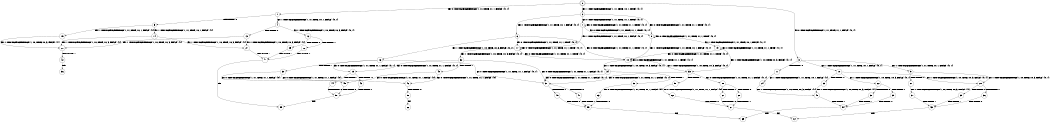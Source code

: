 digraph BCG {
size = "7, 10.5";
center = TRUE;
node [shape = circle];
0 [peripheries = 2];
0 -> 1 [label = "EX !0 !ATOMIC_EXCH_BRANCH (1, +1, TRUE, +1, 1, FALSE) !{0, 1}"];
0 -> 2 [label = "EX !1 !ATOMIC_EXCH_BRANCH (1, +1, TRUE, +0, 1, TRUE) !{0, 1}"];
0 -> 3 [label = "EX !0 !ATOMIC_EXCH_BRANCH (1, +1, TRUE, +1, 1, FALSE) !{0, 1}"];
1 -> 4 [label = "EX !1 !ATOMIC_EXCH_BRANCH (1, +1, TRUE, +0, 1, FALSE) !{0, 1}"];
1 -> 5 [label = "TERMINATE !0"];
2 -> 6 [label = "EX !1 !ATOMIC_EXCH_BRANCH (1, +1, TRUE, +0, 1, FALSE) !{0, 1}"];
2 -> 7 [label = "EX !0 !ATOMIC_EXCH_BRANCH (1, +1, TRUE, +1, 1, TRUE) !{0, 1}"];
2 -> 8 [label = "EX !0 !ATOMIC_EXCH_BRANCH (1, +1, TRUE, +1, 1, TRUE) !{0, 1}"];
3 -> 9 [label = "EX !1 !ATOMIC_EXCH_BRANCH (1, +1, TRUE, +0, 1, FALSE) !{0, 1}"];
3 -> 10 [label = "EX !1 !ATOMIC_EXCH_BRANCH (1, +1, TRUE, +0, 1, FALSE) !{0, 1}"];
3 -> 11 [label = "TERMINATE !0"];
4 -> 12 [label = "EX !1 !ATOMIC_EXCH_BRANCH (1, +0, TRUE, +0, 3, FALSE) !{0, 1}"];
4 -> 13 [label = "TERMINATE !0"];
5 -> 14 [label = "EX !1 !ATOMIC_EXCH_BRANCH (1, +1, TRUE, +0, 1, FALSE) !{1}"];
5 -> 15 [label = "EX !1 !ATOMIC_EXCH_BRANCH (1, +1, TRUE, +0, 1, FALSE) !{1}"];
6 -> 16 [label = "EX !1 !ATOMIC_EXCH_BRANCH (1, +0, TRUE, +0, 3, FALSE) !{0, 1}"];
6 -> 17 [label = "EX !0 !ATOMIC_EXCH_BRANCH (1, +1, TRUE, +1, 1, TRUE) !{0, 1}"];
6 -> 18 [label = "EX !0 !ATOMIC_EXCH_BRANCH (1, +1, TRUE, +1, 1, TRUE) !{0, 1}"];
7 -> 7 [label = "EX !0 !ATOMIC_EXCH_BRANCH (1, +1, TRUE, +1, 1, TRUE) !{0, 1}"];
7 -> 17 [label = "EX !1 !ATOMIC_EXCH_BRANCH (1, +1, TRUE, +0, 1, FALSE) !{0, 1}"];
7 -> 8 [label = "EX !0 !ATOMIC_EXCH_BRANCH (1, +1, TRUE, +1, 1, TRUE) !{0, 1}"];
8 -> 19 [label = "EX !1 !ATOMIC_EXCH_BRANCH (1, +1, TRUE, +0, 1, FALSE) !{0, 1}"];
8 -> 8 [label = "EX !0 !ATOMIC_EXCH_BRANCH (1, +1, TRUE, +1, 1, TRUE) !{0, 1}"];
8 -> 18 [label = "EX !1 !ATOMIC_EXCH_BRANCH (1, +1, TRUE, +0, 1, FALSE) !{0, 1}"];
9 -> 20 [label = "EX !1 !ATOMIC_EXCH_BRANCH (1, +0, TRUE, +0, 3, FALSE) !{0, 1}"];
9 -> 21 [label = "TERMINATE !0"];
10 -> 20 [label = "EX !1 !ATOMIC_EXCH_BRANCH (1, +0, TRUE, +0, 3, FALSE) !{0, 1}"];
10 -> 22 [label = "EX !1 !ATOMIC_EXCH_BRANCH (1, +0, TRUE, +0, 3, FALSE) !{0, 1}"];
10 -> 23 [label = "TERMINATE !0"];
11 -> 24 [label = "EX !1 !ATOMIC_EXCH_BRANCH (1, +1, TRUE, +0, 1, FALSE) !{1}"];
12 -> 25 [label = "TERMINATE !0"];
12 -> 26 [label = "TERMINATE !1"];
13 -> 27 [label = "EX !1 !ATOMIC_EXCH_BRANCH (1, +0, TRUE, +0, 3, FALSE) !{1}"];
13 -> 28 [label = "EX !1 !ATOMIC_EXCH_BRANCH (1, +0, TRUE, +0, 3, FALSE) !{1}"];
14 -> 27 [label = "EX !1 !ATOMIC_EXCH_BRANCH (1, +0, TRUE, +0, 3, FALSE) !{1}"];
14 -> 28 [label = "EX !1 !ATOMIC_EXCH_BRANCH (1, +0, TRUE, +0, 3, FALSE) !{1}"];
15 -> 28 [label = "EX !1 !ATOMIC_EXCH_BRANCH (1, +0, TRUE, +0, 3, FALSE) !{1}"];
16 -> 29 [label = "EX !0 !ATOMIC_EXCH_BRANCH (1, +1, TRUE, +1, 1, FALSE) !{0, 1}"];
16 -> 30 [label = "TERMINATE !1"];
16 -> 31 [label = "EX !0 !ATOMIC_EXCH_BRANCH (1, +1, TRUE, +1, 1, FALSE) !{0, 1}"];
17 -> 17 [label = "EX !0 !ATOMIC_EXCH_BRANCH (1, +1, TRUE, +1, 1, TRUE) !{0, 1}"];
17 -> 32 [label = "EX !1 !ATOMIC_EXCH_BRANCH (1, +0, TRUE, +0, 3, FALSE) !{0, 1}"];
17 -> 18 [label = "EX !0 !ATOMIC_EXCH_BRANCH (1, +1, TRUE, +1, 1, TRUE) !{0, 1}"];
18 -> 33 [label = "EX !1 !ATOMIC_EXCH_BRANCH (1, +0, TRUE, +0, 3, FALSE) !{0, 1}"];
18 -> 18 [label = "EX !0 !ATOMIC_EXCH_BRANCH (1, +1, TRUE, +1, 1, TRUE) !{0, 1}"];
18 -> 34 [label = "EX !1 !ATOMIC_EXCH_BRANCH (1, +0, TRUE, +0, 3, FALSE) !{0, 1}"];
19 -> 19 [label = "EX !0 !ATOMIC_EXCH_BRANCH (1, +1, TRUE, +1, 1, TRUE) !{0, 1}"];
19 -> 33 [label = "EX !1 !ATOMIC_EXCH_BRANCH (1, +0, TRUE, +0, 3, FALSE) !{0, 1}"];
19 -> 18 [label = "EX !0 !ATOMIC_EXCH_BRANCH (1, +1, TRUE, +1, 1, TRUE) !{0, 1}"];
20 -> 35 [label = "TERMINATE !0"];
20 -> 36 [label = "TERMINATE !1"];
21 -> 37 [label = "EX !1 !ATOMIC_EXCH_BRANCH (1, +0, TRUE, +0, 3, FALSE) !{1}"];
22 -> 38 [label = "TERMINATE !0"];
22 -> 39 [label = "TERMINATE !1"];
23 -> 40 [label = "EX !1 !ATOMIC_EXCH_BRANCH (1, +0, TRUE, +0, 3, FALSE) !{1}"];
24 -> 40 [label = "EX !1 !ATOMIC_EXCH_BRANCH (1, +0, TRUE, +0, 3, FALSE) !{1}"];
25 -> 41 [label = "TERMINATE !1"];
26 -> 41 [label = "TERMINATE !0"];
27 -> 41 [label = "TERMINATE !1"];
28 -> 42 [label = "TERMINATE !1"];
29 -> 43 [label = "TERMINATE !0"];
29 -> 44 [label = "TERMINATE !1"];
30 -> 45 [label = "EX !0 !ATOMIC_EXCH_BRANCH (1, +1, TRUE, +1, 1, FALSE) !{0}"];
30 -> 46 [label = "EX !0 !ATOMIC_EXCH_BRANCH (1, +1, TRUE, +1, 1, FALSE) !{0}"];
31 -> 47 [label = "TERMINATE !0"];
31 -> 48 [label = "TERMINATE !1"];
32 -> 29 [label = "EX !0 !ATOMIC_EXCH_BRANCH (1, +1, TRUE, +1, 1, FALSE) !{0, 1}"];
32 -> 49 [label = "TERMINATE !1"];
32 -> 31 [label = "EX !0 !ATOMIC_EXCH_BRANCH (1, +1, TRUE, +1, 1, FALSE) !{0, 1}"];
33 -> 50 [label = "EX !0 !ATOMIC_EXCH_BRANCH (1, +1, TRUE, +1, 1, FALSE) !{0, 1}"];
33 -> 51 [label = "TERMINATE !1"];
33 -> 31 [label = "EX !0 !ATOMIC_EXCH_BRANCH (1, +1, TRUE, +1, 1, FALSE) !{0, 1}"];
34 -> 31 [label = "EX !0 !ATOMIC_EXCH_BRANCH (1, +1, TRUE, +1, 1, FALSE) !{0, 1}"];
34 -> 52 [label = "TERMINATE !1"];
35 -> 53 [label = "TERMINATE !1"];
36 -> 53 [label = "TERMINATE !0"];
37 -> 53 [label = "TERMINATE !1"];
38 -> 54 [label = "TERMINATE !1"];
39 -> 54 [label = "TERMINATE !0"];
40 -> 54 [label = "TERMINATE !1"];
41 -> 55 [label = "exit"];
42 -> 56 [label = "exit"];
43 -> 57 [label = "TERMINATE !1"];
44 -> 57 [label = "TERMINATE !0"];
45 -> 57 [label = "TERMINATE !0"];
46 -> 58 [label = "TERMINATE !0"];
47 -> 59 [label = "TERMINATE !1"];
48 -> 59 [label = "TERMINATE !0"];
49 -> 45 [label = "EX !0 !ATOMIC_EXCH_BRANCH (1, +1, TRUE, +1, 1, FALSE) !{0}"];
49 -> 46 [label = "EX !0 !ATOMIC_EXCH_BRANCH (1, +1, TRUE, +1, 1, FALSE) !{0}"];
50 -> 60 [label = "TERMINATE !0"];
50 -> 61 [label = "TERMINATE !1"];
51 -> 62 [label = "EX !0 !ATOMIC_EXCH_BRANCH (1, +1, TRUE, +1, 1, FALSE) !{0}"];
52 -> 63 [label = "EX !0 !ATOMIC_EXCH_BRANCH (1, +1, TRUE, +1, 1, FALSE) !{0}"];
53 -> 64 [label = "exit"];
54 -> 65 [label = "exit"];
57 -> 55 [label = "exit"];
58 -> 66 [label = "exit"];
59 -> 65 [label = "exit"];
60 -> 67 [label = "TERMINATE !1"];
61 -> 67 [label = "TERMINATE !0"];
62 -> 67 [label = "TERMINATE !0"];
63 -> 59 [label = "TERMINATE !0"];
67 -> 64 [label = "exit"];
}
